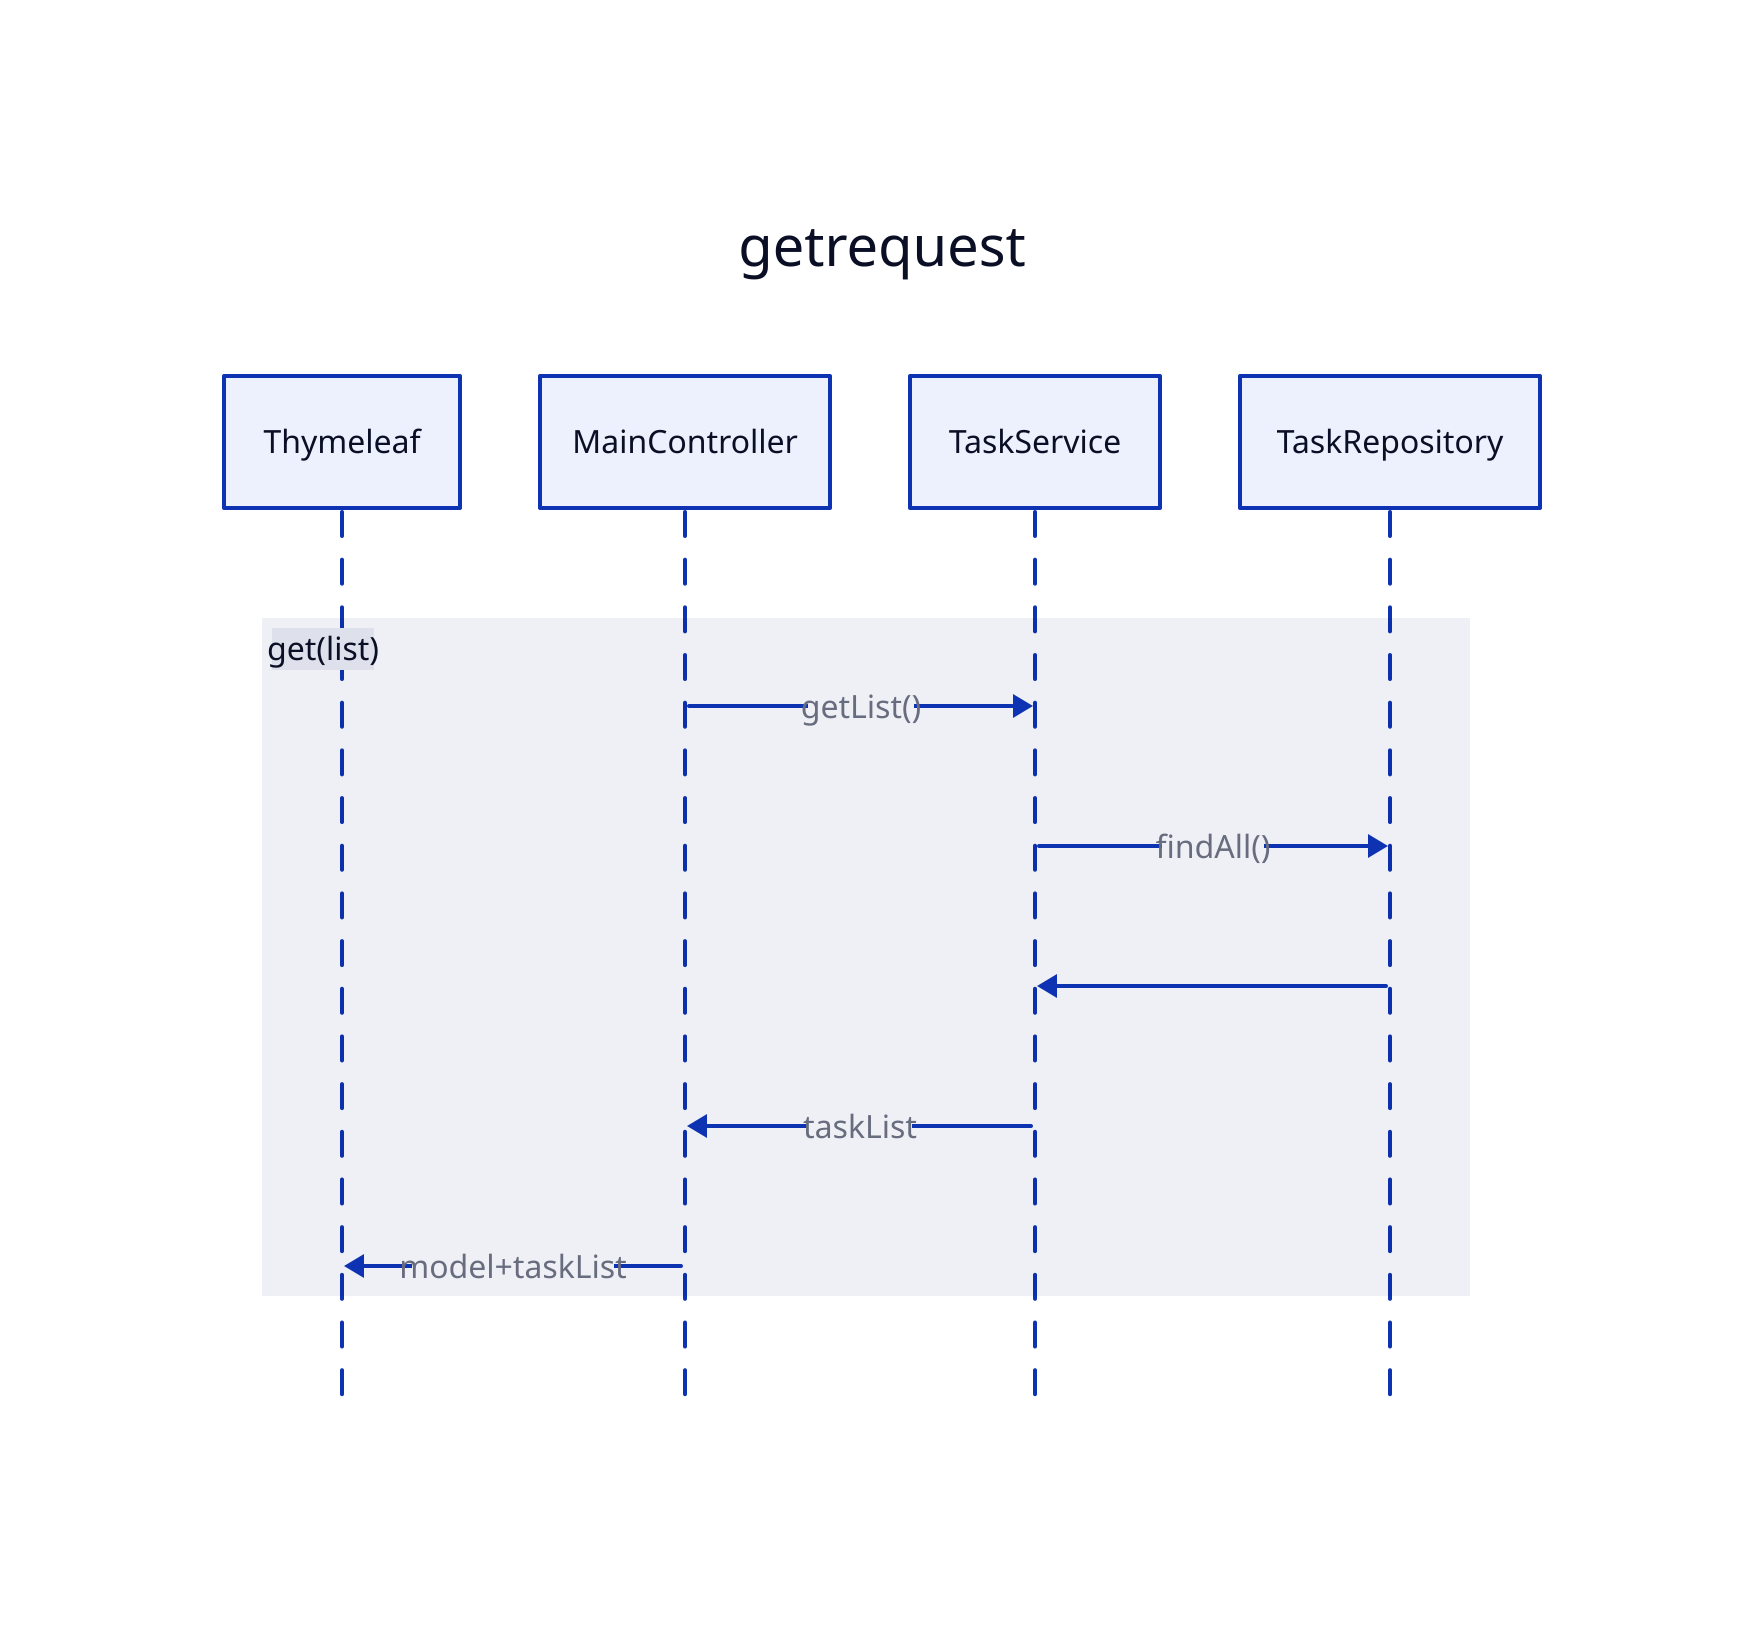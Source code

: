 getrequest: {
  shape: sequence_diagram

  th: Thymeleaf
  con: MainController
  ser: TaskService
  re: TaskRepository
  get(list): {
    con -> ser: getList()
    ser -> re : findAll()
    re -> ser 
    ser -> con: taskList
    con -> th: model+taskList
  }
}
